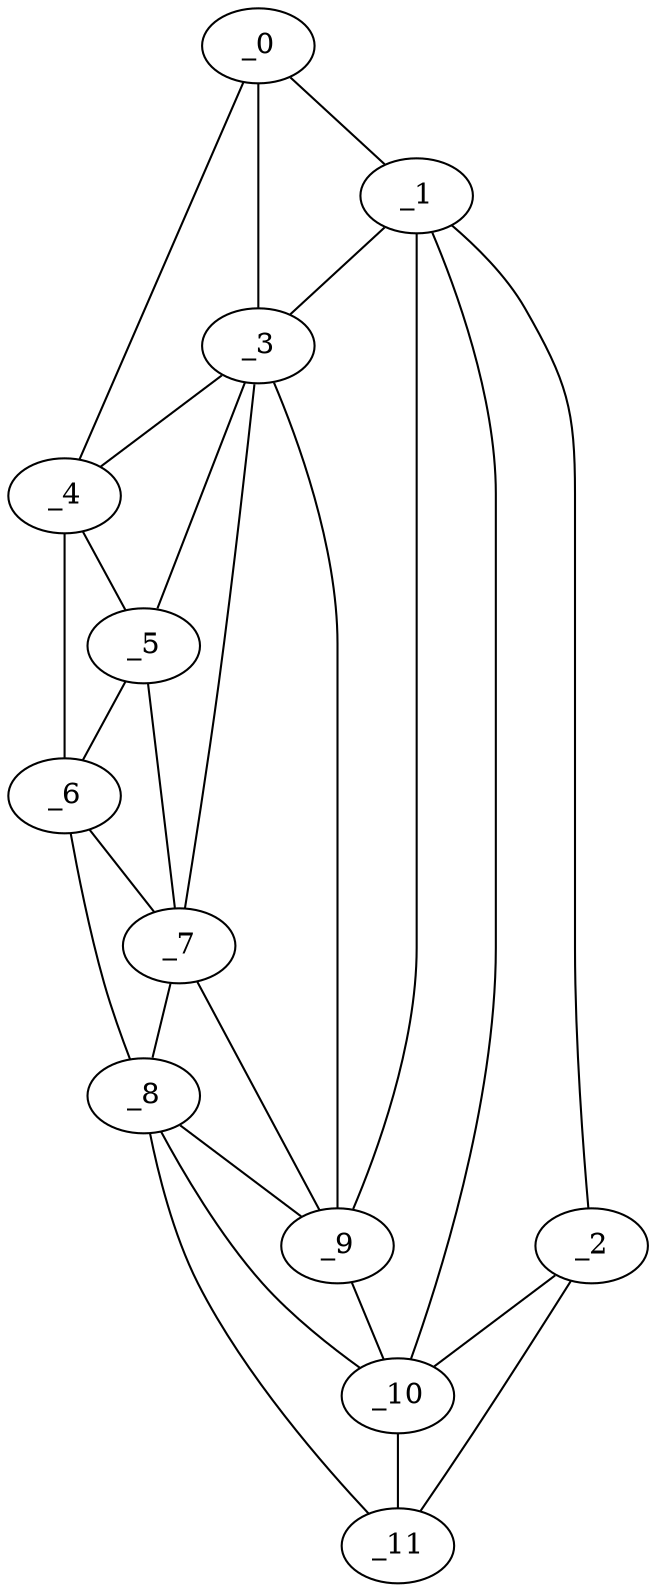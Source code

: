 graph "obj41__0.gxl" {
	_0	 [x=25,
		y=35];
	_1	 [x=25,
		y=44];
	_0 -- _1	 [valence=1];
	_3	 [x=59,
		y=30];
	_0 -- _3	 [valence=2];
	_4	 [x=61,
		y=6];
	_0 -- _4	 [valence=1];
	_2	 [x=27,
		y=125];
	_1 -- _2	 [valence=1];
	_1 -- _3	 [valence=2];
	_9	 [x=102,
		y=65];
	_1 -- _9	 [valence=2];
	_10	 [x=104,
		y=93];
	_1 -- _10	 [valence=2];
	_2 -- _10	 [valence=1];
	_11	 [x=106,
		y=124];
	_2 -- _11	 [valence=1];
	_3 -- _4	 [valence=1];
	_5	 [x=79,
		y=11];
	_3 -- _5	 [valence=1];
	_7	 [x=85,
		y=12];
	_3 -- _7	 [valence=2];
	_3 -- _9	 [valence=2];
	_4 -- _5	 [valence=2];
	_6	 [x=84,
		y=4];
	_4 -- _6	 [valence=1];
	_5 -- _6	 [valence=1];
	_5 -- _7	 [valence=2];
	_6 -- _7	 [valence=2];
	_8	 [x=100,
		y=6];
	_6 -- _8	 [valence=1];
	_7 -- _8	 [valence=2];
	_7 -- _9	 [valence=1];
	_8 -- _9	 [valence=2];
	_8 -- _10	 [valence=2];
	_8 -- _11	 [valence=1];
	_9 -- _10	 [valence=2];
	_10 -- _11	 [valence=2];
}
